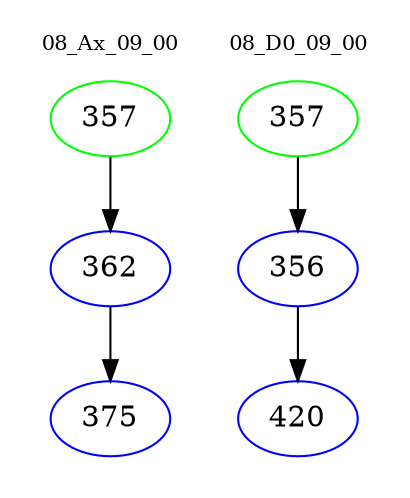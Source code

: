 digraph{
subgraph cluster_0 {
color = white
label = "08_Ax_09_00";
fontsize=10;
T0_357 [label="357", color="green"]
T0_357 -> T0_362 [color="black"]
T0_362 [label="362", color="blue"]
T0_362 -> T0_375 [color="black"]
T0_375 [label="375", color="blue"]
}
subgraph cluster_1 {
color = white
label = "08_D0_09_00";
fontsize=10;
T1_357 [label="357", color="green"]
T1_357 -> T1_356 [color="black"]
T1_356 [label="356", color="blue"]
T1_356 -> T1_420 [color="black"]
T1_420 [label="420", color="blue"]
}
}
